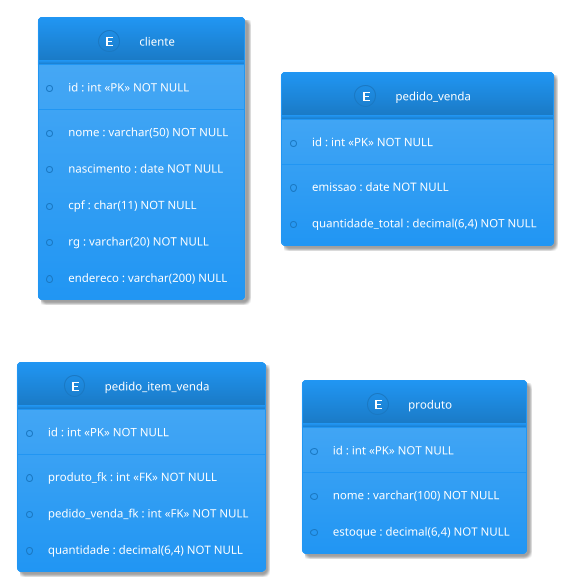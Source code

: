 @startuml marcio_system
    !theme materia
    entity cliente {
        *id : int <<PK>> NOT NULL
        --
        *nome : varchar(50) NOT NULL
        *nascimento : date NOT NULL
        *cpf : char(11) NOT NULL
        *rg : varchar(20) NOT NULL
        *endereco : varchar(200) NULL
    }
    entity pedido_venda {
        *id : int <<PK>> NOT NULL
        --
        *emissao : date NOT NULL
        *quantidade_total : decimal(6,4) NOT NULL
    }
    entity pedido_item_venda {
        *id : int <<PK>> NOT NULL
        --
        '*produto_id : int <<FK>> NOT NULL
        *produto_fk : int <<FK>> NOT NULL
        *pedido_venda_fk : int <<FK>> NOT NULL
        *quantidade : decimal(6,4) NOT NULL 
    }
    entity produto {
        *id : int <<PK>> NOT NULL
        --
        *nome : varchar(100) NOT NULL
        *estoque : decimal(6,4) NOT NULL
    }
@enduml